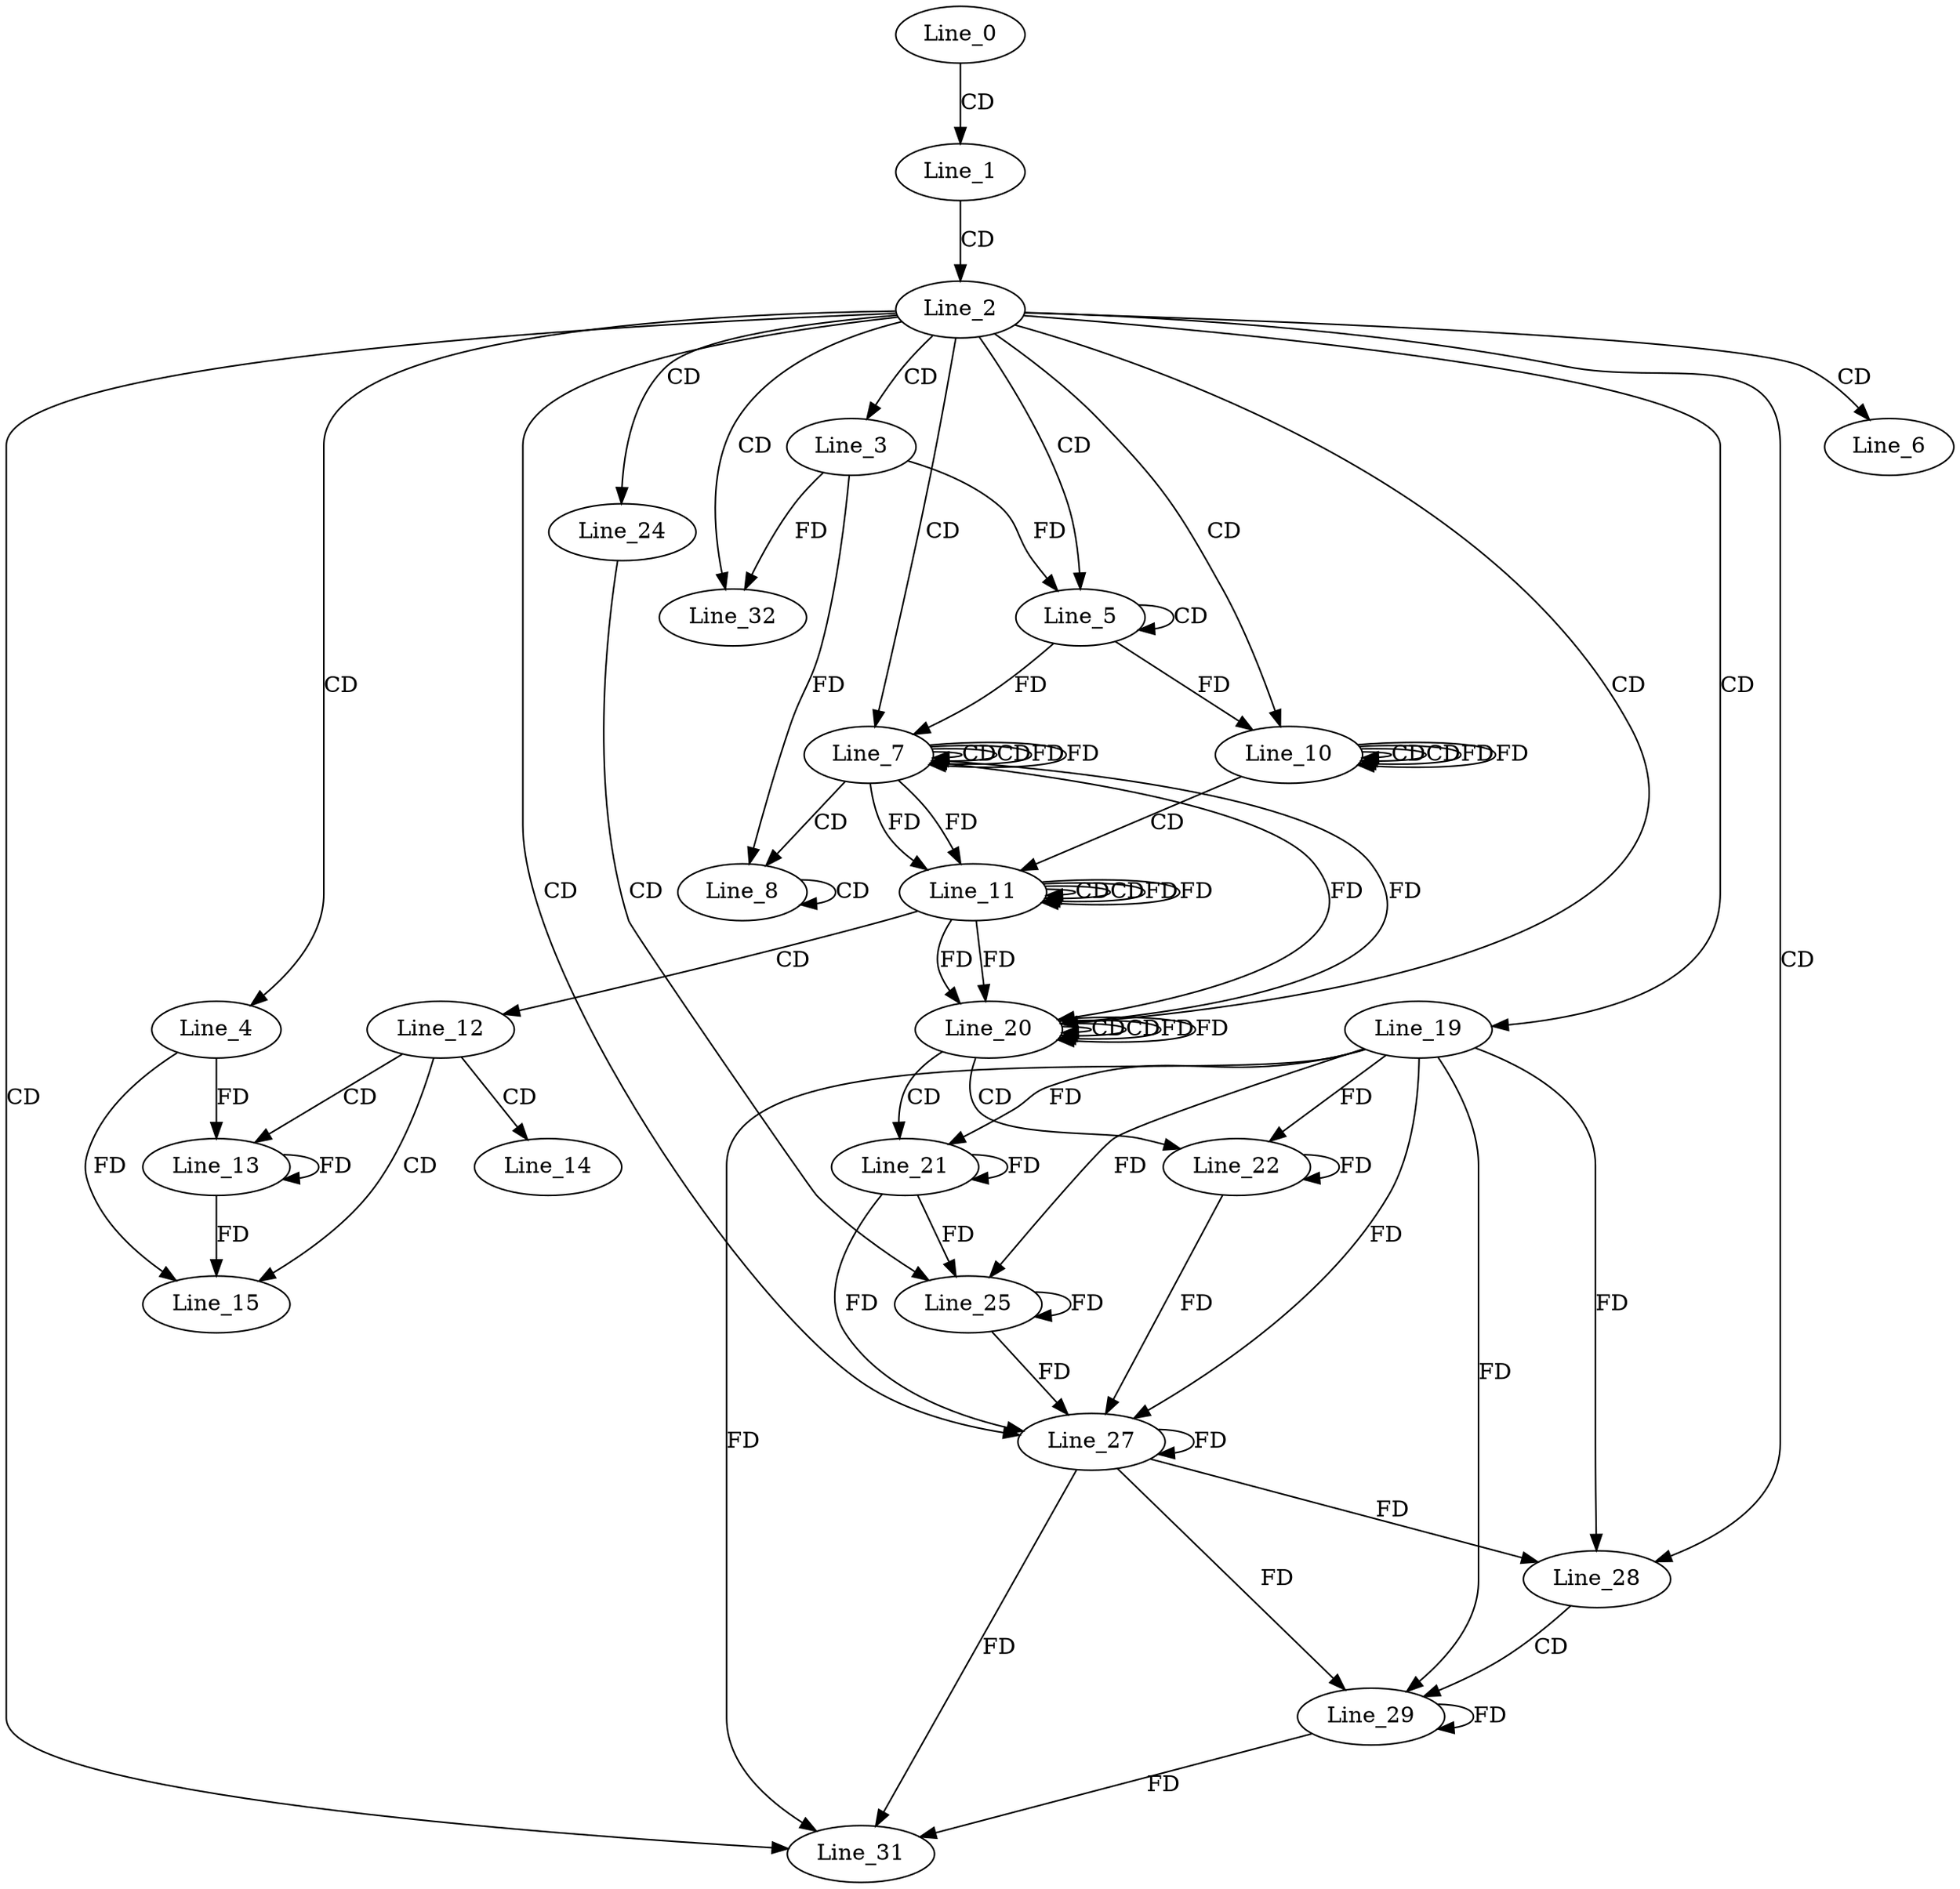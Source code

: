 digraph G {
  Line_0;
  Line_1;
  Line_2;
  Line_3;
  Line_4;
  Line_5;
  Line_5;
  Line_6;
  Line_7;
  Line_7;
  Line_7;
  Line_8;
  Line_8;
  Line_10;
  Line_10;
  Line_10;
  Line_11;
  Line_11;
  Line_11;
  Line_12;
  Line_13;
  Line_14;
  Line_15;
  Line_19;
  Line_20;
  Line_20;
  Line_20;
  Line_21;
  Line_22;
  Line_24;
  Line_25;
  Line_27;
  Line_28;
  Line_29;
  Line_29;
  Line_31;
  Line_32;
  Line_0 -> Line_1 [ label="CD" ];
  Line_1 -> Line_2 [ label="CD" ];
  Line_2 -> Line_3 [ label="CD" ];
  Line_2 -> Line_4 [ label="CD" ];
  Line_2 -> Line_5 [ label="CD" ];
  Line_5 -> Line_5 [ label="CD" ];
  Line_3 -> Line_5 [ label="FD" ];
  Line_2 -> Line_6 [ label="CD" ];
  Line_2 -> Line_7 [ label="CD" ];
  Line_7 -> Line_7 [ label="CD" ];
  Line_5 -> Line_7 [ label="FD" ];
  Line_7 -> Line_7 [ label="CD" ];
  Line_7 -> Line_7 [ label="FD" ];
  Line_7 -> Line_8 [ label="CD" ];
  Line_8 -> Line_8 [ label="CD" ];
  Line_3 -> Line_8 [ label="FD" ];
  Line_2 -> Line_10 [ label="CD" ];
  Line_10 -> Line_10 [ label="CD" ];
  Line_5 -> Line_10 [ label="FD" ];
  Line_10 -> Line_10 [ label="CD" ];
  Line_10 -> Line_10 [ label="FD" ];
  Line_10 -> Line_11 [ label="CD" ];
  Line_11 -> Line_11 [ label="CD" ];
  Line_7 -> Line_11 [ label="FD" ];
  Line_11 -> Line_11 [ label="CD" ];
  Line_11 -> Line_11 [ label="FD" ];
  Line_7 -> Line_11 [ label="FD" ];
  Line_11 -> Line_12 [ label="CD" ];
  Line_12 -> Line_13 [ label="CD" ];
  Line_13 -> Line_13 [ label="FD" ];
  Line_4 -> Line_13 [ label="FD" ];
  Line_12 -> Line_14 [ label="CD" ];
  Line_12 -> Line_15 [ label="CD" ];
  Line_13 -> Line_15 [ label="FD" ];
  Line_4 -> Line_15 [ label="FD" ];
  Line_2 -> Line_19 [ label="CD" ];
  Line_2 -> Line_20 [ label="CD" ];
  Line_20 -> Line_20 [ label="CD" ];
  Line_11 -> Line_20 [ label="FD" ];
  Line_7 -> Line_20 [ label="FD" ];
  Line_20 -> Line_20 [ label="CD" ];
  Line_20 -> Line_20 [ label="FD" ];
  Line_11 -> Line_20 [ label="FD" ];
  Line_7 -> Line_20 [ label="FD" ];
  Line_20 -> Line_21 [ label="CD" ];
  Line_21 -> Line_21 [ label="FD" ];
  Line_19 -> Line_21 [ label="FD" ];
  Line_20 -> Line_22 [ label="CD" ];
  Line_22 -> Line_22 [ label="FD" ];
  Line_19 -> Line_22 [ label="FD" ];
  Line_2 -> Line_24 [ label="CD" ];
  Line_24 -> Line_25 [ label="CD" ];
  Line_21 -> Line_25 [ label="FD" ];
  Line_19 -> Line_25 [ label="FD" ];
  Line_25 -> Line_25 [ label="FD" ];
  Line_2 -> Line_27 [ label="CD" ];
  Line_19 -> Line_27 [ label="FD" ];
  Line_27 -> Line_27 [ label="FD" ];
  Line_21 -> Line_27 [ label="FD" ];
  Line_25 -> Line_27 [ label="FD" ];
  Line_22 -> Line_27 [ label="FD" ];
  Line_2 -> Line_28 [ label="CD" ];
  Line_19 -> Line_28 [ label="FD" ];
  Line_27 -> Line_28 [ label="FD" ];
  Line_28 -> Line_29 [ label="CD" ];
  Line_19 -> Line_29 [ label="FD" ];
  Line_27 -> Line_29 [ label="FD" ];
  Line_29 -> Line_29 [ label="FD" ];
  Line_2 -> Line_31 [ label="CD" ];
  Line_19 -> Line_31 [ label="FD" ];
  Line_27 -> Line_31 [ label="FD" ];
  Line_29 -> Line_31 [ label="FD" ];
  Line_2 -> Line_32 [ label="CD" ];
  Line_3 -> Line_32 [ label="FD" ];
  Line_7 -> Line_7 [ label="FD" ];
  Line_10 -> Line_10 [ label="FD" ];
  Line_11 -> Line_11 [ label="FD" ];
  Line_20 -> Line_20 [ label="FD" ];
}
